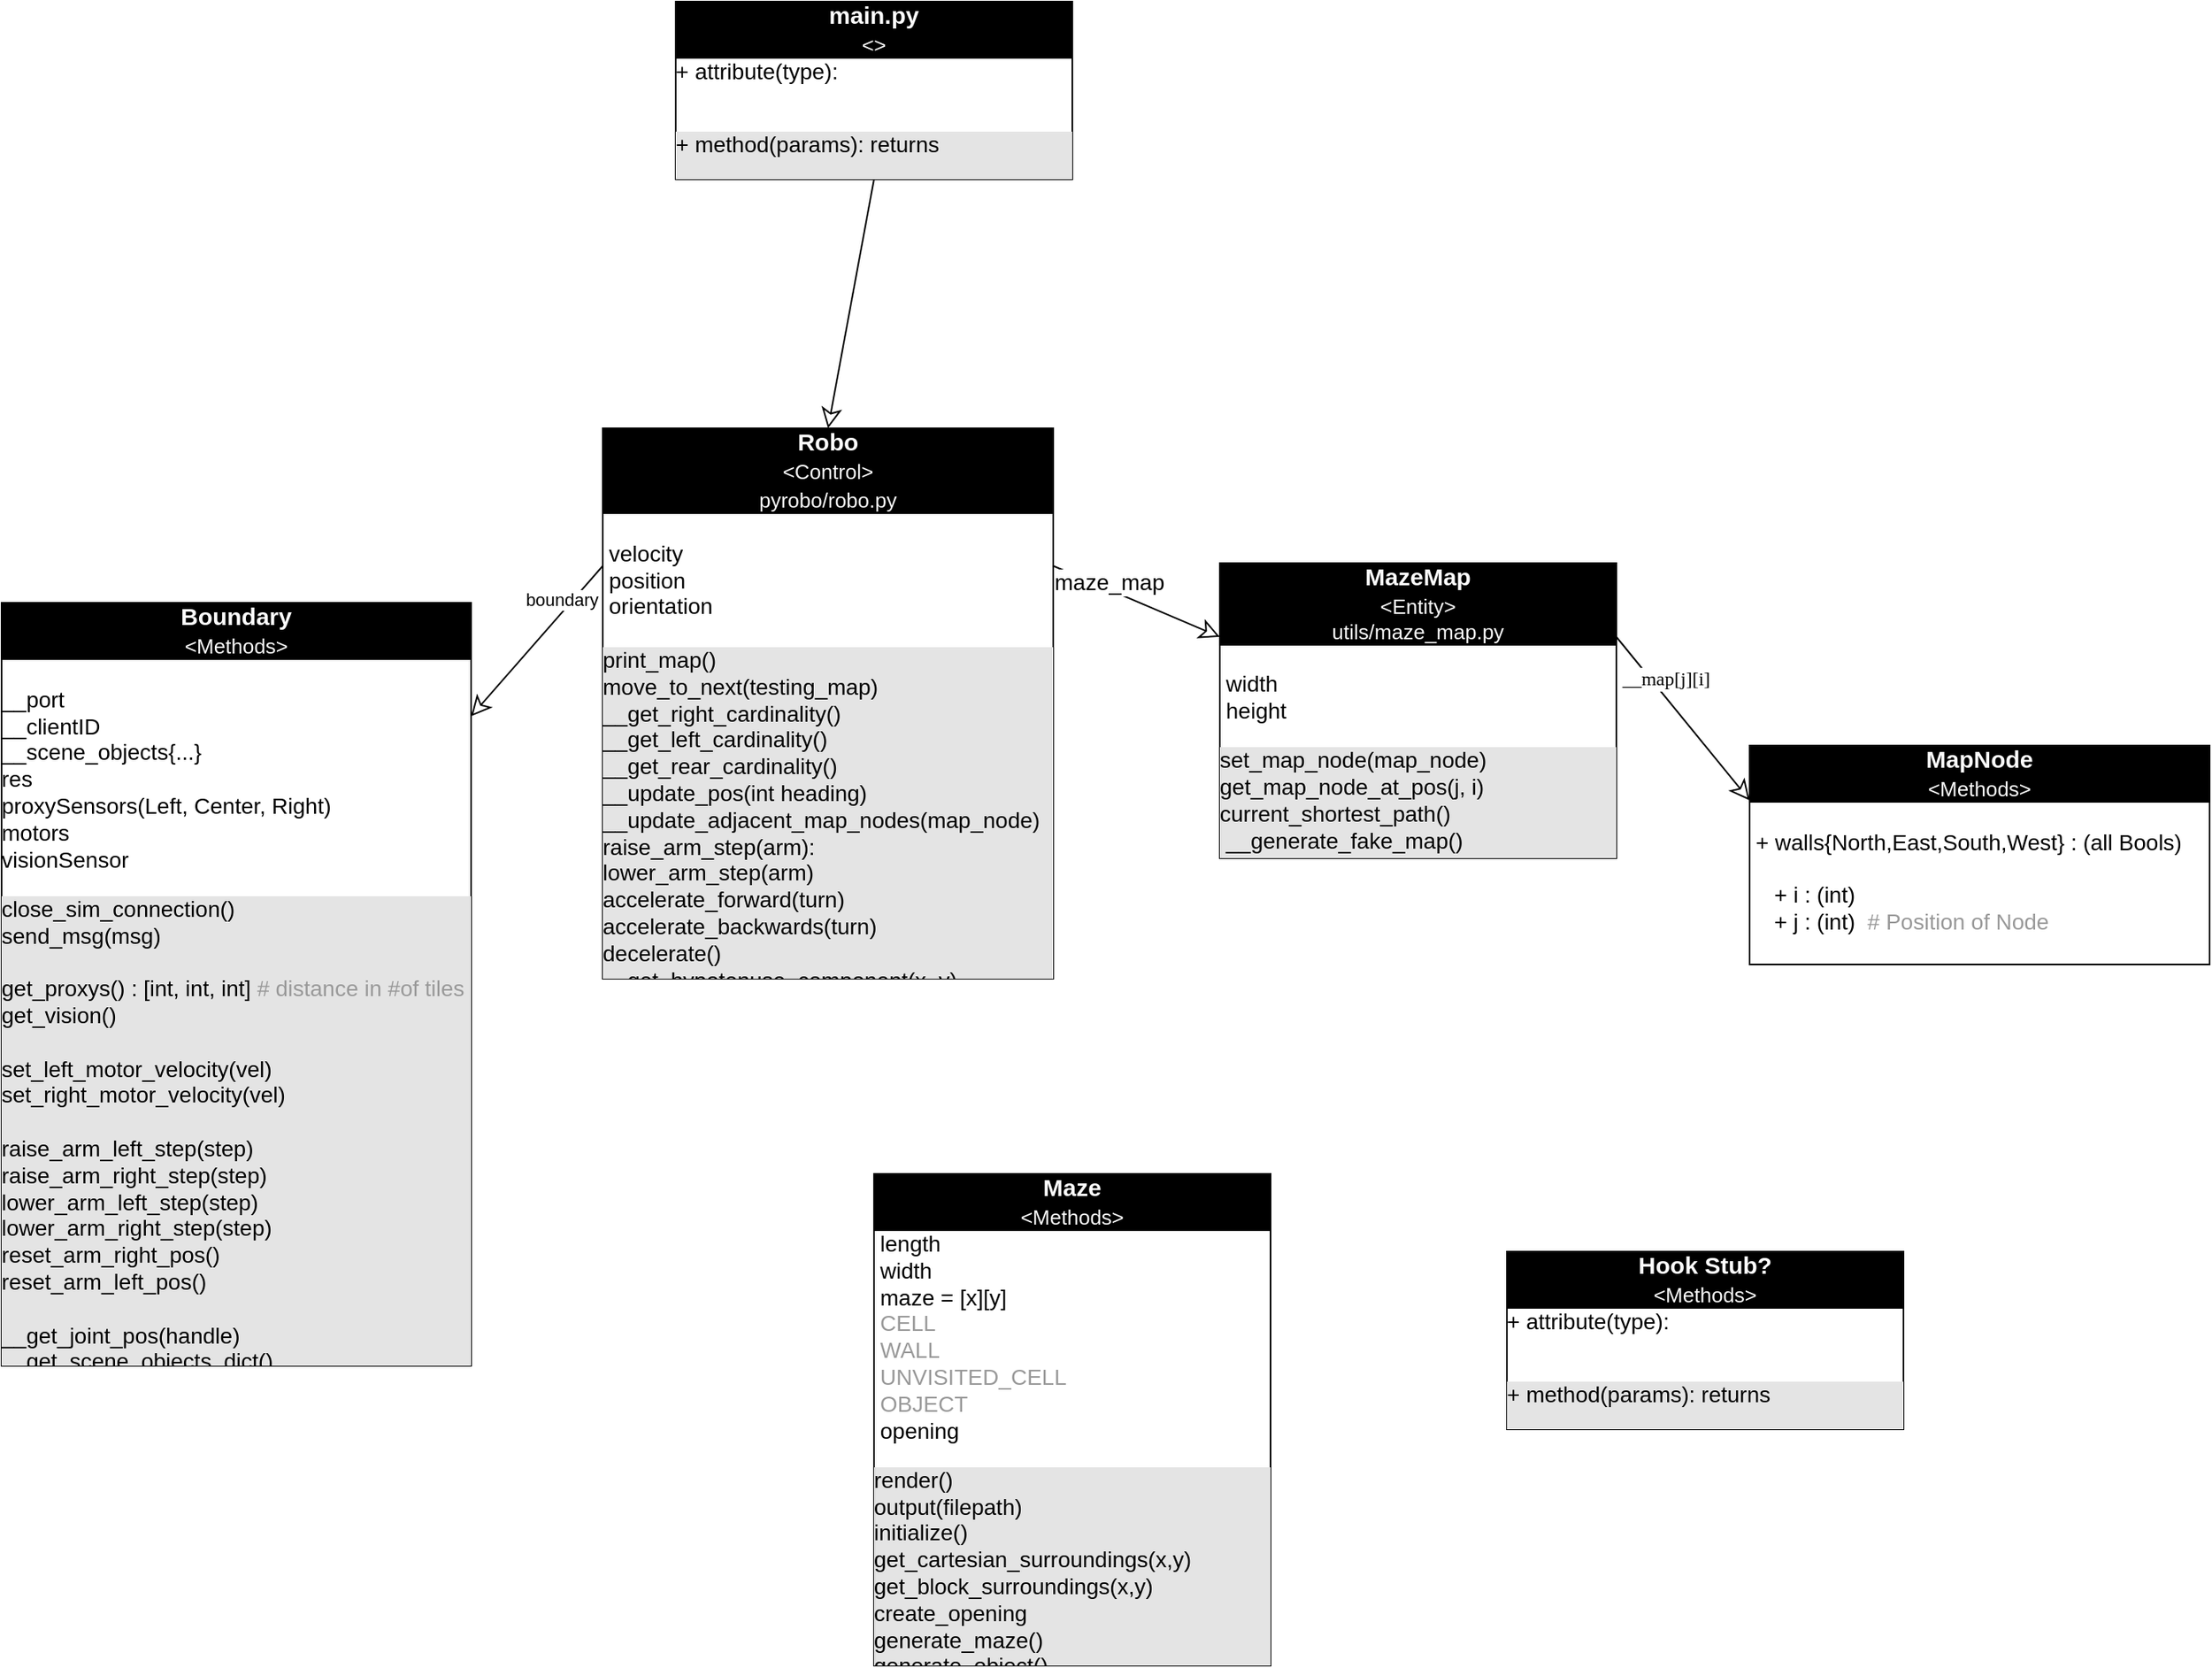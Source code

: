 <mxfile version="14.4.3" type="device" pages="3"><diagram id="C5RBs43oDa-KdzZeNtuy" name="Curr Class"><mxGraphModel dx="1902" dy="1052" grid="0" gridSize="10" guides="1" tooltips="1" connect="1" arrows="1" fold="1" page="0" pageScale="1" pageWidth="827" pageHeight="1169" math="0" shadow="0"><root><mxCell id="WIyWlLk6GJQsqaUBKTNV-0"/><mxCell id="WIyWlLk6GJQsqaUBKTNV-1" parent="WIyWlLk6GJQsqaUBKTNV-0"/><mxCell id="0Lg1AYbPyxpmkSb5rUp4-13" style="edgeStyle=none;rounded=0;orthogonalLoop=1;jettySize=auto;html=1;exitX=0.5;exitY=1;exitDx=0;exitDy=0;entryX=0.5;entryY=0;entryDx=0;entryDy=0;endArrow=classic;endFill=0;endSize=10;fontSize=12;" parent="WIyWlLk6GJQsqaUBKTNV-1" source="0Lg1AYbPyxpmkSb5rUp4-1" target="0Lg1AYbPyxpmkSb5rUp4-2" edge="1"><mxGeometry relative="1" as="geometry"/></mxCell><mxCell id="0Lg1AYbPyxpmkSb5rUp4-1" value="&lt;div style=&quot;text-align: center ; box-sizing: border-box ; width: 100% ; background: rgb(0 , 0 , 0) ; font-size: 15px&quot;&gt;&lt;font color=&quot;#fcfcfc&quot;&gt;&lt;b&gt;main.py&lt;/b&gt;&lt;/font&gt;&lt;/div&gt;&lt;div style=&quot;text-align: center ; box-sizing: border-box ; width: 100% ; background: rgb(0 , 0 , 0) ; font-size: 15px&quot;&gt;&lt;font color=&quot;#fcfcfc&quot; style=&quot;font-size: 13px&quot;&gt;&amp;lt;&amp;gt;&lt;/font&gt;&lt;/div&gt;&lt;div&gt;&lt;span style=&quot;font-size: 14px&quot;&gt;+ attribute(type):&amp;nbsp;&lt;/span&gt;&lt;/div&gt;&lt;div&gt;&lt;br&gt;&lt;/div&gt;&lt;div&gt;&lt;br&gt;&lt;/div&gt;&lt;div style=&quot;box-sizing: border-box ; width: 100% ; background: rgb(228 , 228 , 228) ; font-size: 14px&quot;&gt;+ method(params): returns&lt;/div&gt;&lt;div style=&quot;box-sizing: border-box ; width: 100% ; background: rgb(228 , 228 , 228) ; font-size: 14px&quot;&gt;&lt;br&gt;&lt;/div&gt;&lt;div&gt;&lt;/div&gt;&lt;div&gt;&lt;/div&gt;" style="verticalAlign=top;align=left;overflow=fill;html=1;fillColor=none;" parent="WIyWlLk6GJQsqaUBKTNV-1" vertex="1"><mxGeometry x="12" y="-62" width="250" height="112" as="geometry"/></mxCell><mxCell id="0Lg1AYbPyxpmkSb5rUp4-4" style="rounded=0;orthogonalLoop=1;jettySize=auto;html=1;exitX=1;exitY=0.25;exitDx=0;exitDy=0;entryX=0;entryY=0.25;entryDx=0;entryDy=0;endArrow=classic;endFill=0;endSize=10;" parent="WIyWlLk6GJQsqaUBKTNV-1" source="0Lg1AYbPyxpmkSb5rUp4-2" target="0Lg1AYbPyxpmkSb5rUp4-3" edge="1"><mxGeometry relative="1" as="geometry"/></mxCell><mxCell id="0Lg1AYbPyxpmkSb5rUp4-5" value="&lt;span style=&quot;font-size: 14px ; text-align: left&quot;&gt;maze_map&lt;/span&gt;" style="edgeLabel;html=1;align=center;verticalAlign=middle;resizable=0;points=[];" parent="0Lg1AYbPyxpmkSb5rUp4-4" vertex="1" connectable="0"><mxGeometry x="-0.819" y="4" relative="1" as="geometry"><mxPoint x="23.54" y="9.33" as="offset"/></mxGeometry></mxCell><mxCell id="0Lg1AYbPyxpmkSb5rUp4-10" style="edgeStyle=none;rounded=0;orthogonalLoop=1;jettySize=auto;html=1;exitX=0;exitY=0.25;exitDx=0;exitDy=0;endArrow=classic;endFill=0;endSize=10;" parent="WIyWlLk6GJQsqaUBKTNV-1" source="0Lg1AYbPyxpmkSb5rUp4-2" target="0Lg1AYbPyxpmkSb5rUp4-11" edge="1"><mxGeometry relative="1" as="geometry"><mxPoint x="-179" y="383" as="targetPoint"/></mxGeometry></mxCell><mxCell id="0Lg1AYbPyxpmkSb5rUp4-12" value="boundary" style="edgeLabel;html=1;align=center;verticalAlign=middle;resizable=0;points=[];" parent="0Lg1AYbPyxpmkSb5rUp4-10" vertex="1" connectable="0"><mxGeometry x="-0.477" y="-6" relative="1" as="geometry"><mxPoint as="offset"/></mxGeometry></mxCell><mxCell id="0Lg1AYbPyxpmkSb5rUp4-2" value="&lt;div style=&quot;text-align: center ; box-sizing: border-box ; width: 100% ; background: rgb(0 , 0 , 0) ; font-size: 15px&quot;&gt;&lt;font color=&quot;#fcfcfc&quot;&gt;&lt;b&gt;Robo&lt;/b&gt;&lt;/font&gt;&lt;/div&gt;&lt;div style=&quot;text-align: center ; box-sizing: border-box ; width: 100% ; background: rgb(0 , 0 , 0) ; font-size: 15px&quot;&gt;&lt;span style=&quot;font-size: 13px ; color: rgb(252 , 252 , 252)&quot;&gt;&amp;lt;Control&amp;gt;&lt;/span&gt;&lt;br&gt;&lt;/div&gt;&lt;div style=&quot;text-align: center ; box-sizing: border-box ; width: 100% ; background: rgb(0 , 0 , 0) ; font-size: 15px&quot;&gt;&lt;span style=&quot;font-size: 13px ; color: rgb(252 , 252 , 252)&quot;&gt;pyrobo/robo.py&lt;/span&gt;&lt;/div&gt;&lt;div style=&quot;font-size: 14px&quot;&gt;&lt;br&gt;&lt;/div&gt;&lt;div style=&quot;font-size: 14px&quot;&gt;&lt;font style=&quot;font-size: 14px&quot;&gt;&amp;nbsp;velocity&lt;/font&gt;&lt;/div&gt;&lt;div style=&quot;font-size: 14px&quot;&gt;&lt;font style=&quot;font-size: 14px&quot;&gt;&amp;nbsp;position&lt;/font&gt;&lt;/div&gt;&lt;div style=&quot;font-size: 14px&quot;&gt;&lt;font style=&quot;font-size: 14px&quot;&gt;&amp;nbsp;orientation&lt;/font&gt;&lt;/div&gt;&lt;div style=&quot;font-size: 14px&quot;&gt;&lt;font style=&quot;font-size: 14px&quot;&gt;&lt;br&gt;&lt;/font&gt;&lt;/div&gt;&lt;div style=&quot;box-sizing: border-box ; width: 100% ; background: rgb(228 , 228 , 228) ; font-size: 14px&quot;&gt;print_map()&lt;/div&gt;&lt;div style=&quot;box-sizing: border-box ; width: 100% ; background: rgb(228 , 228 , 228) ; font-size: 14px&quot;&gt;move_to_next(testing_map)&lt;/div&gt;&lt;div style=&quot;box-sizing: border-box ; width: 100% ; background: rgb(228 , 228 , 228) ; font-size: 14px&quot;&gt;__get_right_cardinality()&lt;/div&gt;&lt;div style=&quot;box-sizing: border-box ; width: 100% ; background: rgb(228 , 228 , 228) ; font-size: 14px&quot;&gt;__get_left_cardinality()&lt;br&gt;&lt;/div&gt;&lt;div style=&quot;box-sizing: border-box ; width: 100% ; background: rgb(228 , 228 , 228) ; font-size: 14px&quot;&gt;__get_rear_cardinality()&lt;br&gt;&lt;/div&gt;&lt;div style=&quot;box-sizing: border-box ; width: 100% ; background: rgb(228 , 228 , 228) ; font-size: 14px&quot;&gt;__update_pos(int heading)&lt;/div&gt;&lt;div style=&quot;box-sizing: border-box ; width: 100% ; background: rgb(228 , 228 , 228)&quot;&gt;&lt;span style=&quot;font-size: 14px&quot;&gt;__update_adjacent_map_nodes(map_node)&lt;/span&gt;&lt;br&gt;&lt;/div&gt;&lt;div style=&quot;box-sizing: border-box ; width: 100% ; background: rgb(228 , 228 , 228)&quot;&gt;&lt;span style=&quot;font-size: 14px&quot;&gt;raise_arm_step(arm):&lt;/span&gt;&lt;br&gt;&lt;/div&gt;&lt;div style=&quot;box-sizing: border-box ; width: 100% ; background: rgb(228 , 228 , 228)&quot;&gt;&lt;span style=&quot;font-size: 14px&quot;&gt;lower_arm_step(arm)&lt;/span&gt;&lt;br&gt;&lt;/div&gt;&lt;div style=&quot;box-sizing: border-box ; width: 100% ; background: rgb(228 , 228 , 228)&quot;&gt;&lt;span style=&quot;font-size: 14px&quot;&gt;accelerate_forward(turn)&lt;/span&gt;&lt;br&gt;&lt;/div&gt;&lt;div style=&quot;box-sizing: border-box ; width: 100% ; background: rgb(228 , 228 , 228)&quot;&gt;&lt;span style=&quot;font-size: 14px&quot;&gt;accelerate_backwards(turn)&lt;/span&gt;&lt;/div&gt;&lt;div style=&quot;box-sizing: border-box ; width: 100% ; background: rgb(228 , 228 , 228)&quot;&gt;&lt;span style=&quot;font-size: 14px&quot;&gt;decelerate()&lt;/span&gt;&lt;/div&gt;&lt;div style=&quot;box-sizing: border-box ; width: 100% ; background: rgb(228 , 228 , 228)&quot;&gt;&lt;span style=&quot;font-size: 14px&quot;&gt;__get_hypotenuse_component(x, y)&lt;/span&gt;&lt;br&gt;&lt;/div&gt;&lt;div style=&quot;box-sizing: border-box ; width: 100% ; background: rgb(228 , 228 , 228)&quot;&gt;&lt;span style=&quot;font-size: 14px&quot;&gt;&lt;br&gt;&lt;/span&gt;&lt;/div&gt;&lt;div&gt;&lt;/div&gt;&lt;div&gt;&lt;/div&gt;" style="verticalAlign=top;align=left;overflow=fill;html=1;fillColor=none;" parent="WIyWlLk6GJQsqaUBKTNV-1" vertex="1"><mxGeometry x="-34" y="207" width="284" height="347" as="geometry"/></mxCell><mxCell id="0Lg1AYbPyxpmkSb5rUp4-8" style="edgeStyle=none;rounded=0;orthogonalLoop=1;jettySize=auto;html=1;exitX=1;exitY=0.25;exitDx=0;exitDy=0;entryX=0;entryY=0.25;entryDx=0;entryDy=0;endArrow=classic;endFill=0;endSize=10;" parent="WIyWlLk6GJQsqaUBKTNV-1" source="0Lg1AYbPyxpmkSb5rUp4-3" target="0Lg1AYbPyxpmkSb5rUp4-6" edge="1"><mxGeometry relative="1" as="geometry"/></mxCell><mxCell id="0Lg1AYbPyxpmkSb5rUp4-9" value="&lt;font face=&quot;Comic Sans MS&quot;&gt;__map[j][i]&lt;/font&gt;" style="edgeLabel;html=1;align=center;verticalAlign=middle;resizable=0;points=[];fontSize=12;" parent="0Lg1AYbPyxpmkSb5rUp4-8" vertex="1" connectable="0"><mxGeometry x="-0.652" y="1" relative="1" as="geometry"><mxPoint x="15.91" y="9.34" as="offset"/></mxGeometry></mxCell><mxCell id="0Lg1AYbPyxpmkSb5rUp4-3" value="&lt;div style=&quot;text-align: center ; box-sizing: border-box ; width: 100% ; background: rgb(0 , 0 , 0) ; font-size: 15px&quot;&gt;&lt;font color=&quot;#fcfcfc&quot;&gt;&lt;b&gt;MazeMap&lt;/b&gt;&lt;/font&gt;&lt;/div&gt;&lt;div style=&quot;text-align: center ; box-sizing: border-box ; width: 100% ; background: rgb(0 , 0 , 0) ; font-size: 15px&quot;&gt;&lt;font color=&quot;#fcfcfc&quot; style=&quot;font-size: 13px&quot;&gt;&amp;lt;Entity&amp;gt;&lt;/font&gt;&lt;/div&gt;&lt;div style=&quot;text-align: center ; box-sizing: border-box ; width: 100% ; background: rgb(0 , 0 , 0)&quot;&gt;&lt;font color=&quot;#fcfcfc&quot;&gt;&lt;span style=&quot;font-size: 13px&quot;&gt;utils/maze_map.py&lt;/span&gt;&lt;/font&gt;&lt;/div&gt;&lt;div&gt;&lt;span style=&quot;font-size: 14px&quot;&gt;&lt;br&gt;&lt;/span&gt;&lt;/div&gt;&lt;div&gt;&lt;span style=&quot;font-size: 14px&quot;&gt;&amp;nbsp;width&lt;/span&gt;&lt;/div&gt;&lt;div&gt;&lt;span style=&quot;font-size: 14px&quot;&gt;&amp;nbsp;height&lt;/span&gt;&lt;/div&gt;&lt;div&gt;&lt;br&gt;&lt;/div&gt;&lt;div style=&quot;box-sizing: border-box ; width: 100% ; background: rgb(228 , 228 , 228)&quot;&gt;&lt;span style=&quot;font-size: 14px&quot;&gt;set_map_node(map_node)&lt;/span&gt;&lt;br&gt;&lt;/div&gt;&lt;div style=&quot;box-sizing: border-box ; width: 100% ; background: rgb(228 , 228 , 228)&quot;&gt;&lt;div style=&quot;box-sizing: border-box ; width: 100%&quot;&gt;&lt;span style=&quot;font-size: 14px&quot;&gt;get_map_node_at_pos(j, i)&lt;/span&gt;&lt;/div&gt;&lt;div style=&quot;box-sizing: border-box ; width: 100%&quot;&gt;&lt;span style=&quot;font-size: 14px&quot;&gt;current_shortest_path()&lt;/span&gt;&lt;br&gt;&lt;/div&gt;&lt;div style=&quot;box-sizing: border-box ; width: 100%&quot;&gt;&lt;span style=&quot;font-size: 14px&quot;&gt;&amp;nbsp;__generate_fake_map()&lt;/span&gt;&lt;br&gt;&lt;/div&gt;&lt;div style=&quot;box-sizing: border-box ; width: 100%&quot;&gt;&lt;span style=&quot;font-size: 14px&quot;&gt;&lt;br&gt;&lt;/span&gt;&lt;/div&gt;&lt;/div&gt;&lt;div&gt;&lt;/div&gt;&lt;div&gt;&lt;/div&gt;" style="verticalAlign=top;align=left;overflow=fill;html=1;fillColor=none;" parent="WIyWlLk6GJQsqaUBKTNV-1" vertex="1"><mxGeometry x="355" y="292" width="250" height="186" as="geometry"/></mxCell><mxCell id="0Lg1AYbPyxpmkSb5rUp4-6" value="&lt;div style=&quot;text-align: center ; box-sizing: border-box ; width: 100% ; background: rgb(0 , 0 , 0) ; font-size: 15px&quot;&gt;&lt;font color=&quot;#fcfcfc&quot;&gt;&lt;b&gt;MapNode&lt;/b&gt;&lt;/font&gt;&lt;/div&gt;&lt;div style=&quot;text-align: center ; box-sizing: border-box ; width: 100% ; background: rgb(0 , 0 , 0) ; font-size: 15px&quot;&gt;&lt;font color=&quot;#fcfcfc&quot; style=&quot;font-size: 13px&quot;&gt;&amp;lt;Methods&amp;gt;&lt;/font&gt;&lt;/div&gt;&lt;div style=&quot;font-size: 14px&quot;&gt;&lt;font style=&quot;font-size: 14px&quot;&gt;&lt;br&gt;&lt;/font&gt;&lt;/div&gt;&lt;div style=&quot;font-size: 14px&quot;&gt;&lt;font style=&quot;font-size: 14px&quot;&gt;&amp;nbsp;+ walls{North,East,South,West} : (all Bools)&lt;/font&gt;&lt;/div&gt;&lt;div style=&quot;font-size: 14px&quot;&gt;&lt;font style=&quot;font-size: 14px&quot;&gt;&lt;br&gt;&lt;/font&gt;&lt;/div&gt;&lt;div style=&quot;font-size: 14px&quot;&gt;&lt;font style=&quot;font-size: 14px&quot;&gt;&amp;nbsp; &amp;nbsp; + i : (int)&lt;/font&gt;&lt;/div&gt;&lt;div style=&quot;font-size: 14px&quot;&gt;&lt;font style=&quot;font-size: 14px&quot;&gt;&amp;nbsp; &amp;nbsp; + j : (int)&amp;nbsp; &lt;font color=&quot;#999999&quot; style=&quot;font-size: 14px&quot;&gt;# Position of Node&lt;/font&gt;&lt;/font&gt;&lt;/div&gt;&lt;div&gt;&lt;/div&gt;&lt;div&gt;&lt;/div&gt;" style="verticalAlign=top;align=left;overflow=fill;html=1;fillColor=none;" parent="WIyWlLk6GJQsqaUBKTNV-1" vertex="1"><mxGeometry x="689" y="407" width="290" height="138" as="geometry"/></mxCell><mxCell id="0Lg1AYbPyxpmkSb5rUp4-11" value="&lt;div style=&quot;text-align: center ; box-sizing: border-box ; width: 100% ; background: rgb(0 , 0 , 0) ; font-size: 15px&quot;&gt;&lt;font color=&quot;#fcfcfc&quot;&gt;&lt;b&gt;Boundary&lt;/b&gt;&lt;/font&gt;&lt;/div&gt;&lt;div style=&quot;text-align: center ; box-sizing: border-box ; width: 100% ; background: rgb(0 , 0 , 0) ; font-size: 15px&quot;&gt;&lt;font color=&quot;#fcfcfc&quot; style=&quot;font-size: 13px&quot;&gt;&amp;lt;Methods&amp;gt;&lt;/font&gt;&lt;/div&gt;&lt;div style=&quot;font-size: 14px&quot;&gt;&lt;font style=&quot;font-size: 14px&quot;&gt;&lt;br&gt;&lt;/font&gt;&lt;/div&gt;&lt;div style=&quot;font-size: 14px&quot;&gt;&lt;div&gt;&lt;font style=&quot;font-size: 14px&quot;&gt;__port&lt;/font&gt;&lt;/div&gt;&lt;div&gt;&lt;font style=&quot;font-size: 14px&quot;&gt;__clientID&lt;/font&gt;&lt;/div&gt;&lt;div&gt;&lt;font style=&quot;font-size: 14px&quot;&gt;__scene_objects{...}&lt;/font&gt;&lt;/div&gt;&lt;div&gt;&lt;font style=&quot;font-size: 14px&quot;&gt;res&lt;/font&gt;&lt;/div&gt;&lt;div&gt;&lt;font style=&quot;font-size: 14px&quot;&gt;proxySensors(Left, Center, Right)&lt;/font&gt;&lt;/div&gt;&lt;div&gt;&lt;font style=&quot;font-size: 14px&quot;&gt;motors&lt;/font&gt;&lt;/div&gt;&lt;div&gt;&lt;font style=&quot;font-size: 14px&quot;&gt;visionSensor&lt;/font&gt;&lt;/div&gt;&lt;/div&gt;&lt;div&gt;&lt;br&gt;&lt;/div&gt;&lt;div style=&quot;box-sizing: border-box ; width: 100% ; background: rgb(228 , 228 , 228)&quot;&gt;&lt;span style=&quot;font-size: 14px&quot;&gt;close_sim_connection()&lt;/span&gt;&lt;br&gt;&lt;/div&gt;&lt;div style=&quot;box-sizing: border-box ; width: 100% ; background: rgb(228 , 228 , 228)&quot;&gt;&lt;span style=&quot;font-size: 14px&quot;&gt;send_msg(msg)&lt;/span&gt;&lt;br&gt;&lt;/div&gt;&lt;div style=&quot;box-sizing: border-box ; width: 100% ; background: rgb(228 , 228 , 228)&quot;&gt;&lt;span style=&quot;font-size: 14px&quot;&gt;&lt;br&gt;&lt;/span&gt;&lt;/div&gt;&lt;div style=&quot;box-sizing: border-box ; width: 100% ; background: rgb(228 , 228 , 228)&quot;&gt;&lt;span style=&quot;font-size: 14px&quot;&gt;get_proxys() : [int, int, int] &lt;font color=&quot;#999999&quot;&gt;# distance in #of tiles&lt;/font&gt;&lt;/span&gt;&lt;br&gt;&lt;/div&gt;&lt;div style=&quot;box-sizing: border-box ; width: 100% ; background: rgb(228 , 228 , 228)&quot;&gt;&lt;span style=&quot;font-size: 14px&quot;&gt;get_vision()&lt;/span&gt;&lt;/div&gt;&lt;div style=&quot;box-sizing: border-box ; width: 100% ; background: rgb(228 , 228 , 228)&quot;&gt;&lt;div style=&quot;font-size: 14px ; box-sizing: border-box ; width: 100%&quot;&gt;&lt;br&gt;&lt;/div&gt;&lt;div style=&quot;font-size: 14px ; box-sizing: border-box ; width: 100%&quot;&gt;set_left_motor_velocity(vel)&lt;/div&gt;&lt;div style=&quot;font-size: 14px ; box-sizing: border-box ; width: 100%&quot;&gt;set_right_motor_velocity(vel)&lt;/div&gt;&lt;div style=&quot;font-size: 14px ; box-sizing: border-box ; width: 100%&quot;&gt;&lt;br&gt;&lt;/div&gt;&lt;div style=&quot;font-size: 14px ; box-sizing: border-box ; width: 100%&quot;&gt;raise_arm_left_step(step)&lt;/div&gt;&lt;div style=&quot;font-size: 14px ; box-sizing: border-box ; width: 100%&quot;&gt;raise_arm_right_step(step)&lt;br&gt;&lt;/div&gt;&lt;div style=&quot;font-size: 14px ; box-sizing: border-box ; width: 100%&quot;&gt;lower_arm_left_step(step)&lt;br&gt;&lt;/div&gt;&lt;div style=&quot;font-size: 14px ; box-sizing: border-box ; width: 100%&quot;&gt;lower_arm_right_step(step)&lt;br&gt;&lt;/div&gt;&lt;div style=&quot;box-sizing: border-box ; width: 100%&quot;&gt;&lt;span style=&quot;font-size: 14px&quot;&gt;reset_arm_right_pos()&lt;/span&gt;&lt;br&gt;&lt;/div&gt;&lt;div style=&quot;box-sizing: border-box ; width: 100%&quot;&gt;&lt;span style=&quot;font-size: 14px&quot;&gt;reset_arm_left_pos()&lt;/span&gt;&lt;br&gt;&lt;/div&gt;&lt;div style=&quot;box-sizing: border-box ; width: 100%&quot;&gt;&lt;span style=&quot;font-size: 14px&quot;&gt;&lt;br&gt;&lt;/span&gt;&lt;/div&gt;&lt;div style=&quot;box-sizing: border-box ; width: 100%&quot;&gt;&lt;span style=&quot;font-size: 14px&quot;&gt;__get_joint_pos(handle)&lt;/span&gt;&lt;br&gt;&lt;/div&gt;&lt;div style=&quot;box-sizing: border-box ; width: 100%&quot;&gt;&lt;span style=&quot;font-size: 14px&quot;&gt;__get_scene_objects_dict()&lt;/span&gt;&lt;br&gt;&lt;/div&gt;&lt;div style=&quot;box-sizing: border-box ; width: 100%&quot;&gt;&lt;span style=&quot;font-size: 14px&quot;&gt;&lt;br&gt;&lt;/span&gt;&lt;/div&gt;&lt;/div&gt;&lt;div&gt;&lt;/div&gt;&lt;div&gt;&lt;/div&gt;" style="verticalAlign=top;align=left;overflow=fill;html=1;fillColor=none;" parent="WIyWlLk6GJQsqaUBKTNV-1" vertex="1"><mxGeometry x="-413" y="317" width="296" height="481" as="geometry"/></mxCell><mxCell id="0Lg1AYbPyxpmkSb5rUp4-14" value="&lt;div style=&quot;text-align: center ; box-sizing: border-box ; width: 100% ; background: rgb(0 , 0 , 0) ; font-size: 15px&quot;&gt;&lt;font color=&quot;#fcfcfc&quot;&gt;&lt;b&gt;Maze&lt;/b&gt;&lt;/font&gt;&lt;/div&gt;&lt;div style=&quot;text-align: center ; box-sizing: border-box ; width: 100% ; background: rgb(0 , 0 , 0) ; font-size: 15px&quot;&gt;&lt;font color=&quot;#fcfcfc&quot; style=&quot;font-size: 13px&quot;&gt;&amp;lt;Methods&amp;gt;&lt;/font&gt;&lt;/div&gt;&lt;div&gt;&lt;div&gt;&lt;span style=&quot;font-size: 14px&quot;&gt;&amp;nbsp;length&lt;/span&gt;&lt;/div&gt;&lt;div&gt;&lt;span style=&quot;font-size: 14px&quot;&gt;&amp;nbsp;width&lt;/span&gt;&lt;/div&gt;&lt;div&gt;&lt;span style=&quot;font-size: 14px&quot;&gt;&amp;nbsp;maze = [x][y]&lt;/span&gt;&lt;/div&gt;&lt;div&gt;&lt;span style=&quot;font-size: 14px&quot;&gt;&lt;font color=&quot;#999999&quot;&gt;&amp;nbsp;CELL&lt;/font&gt;&lt;/span&gt;&lt;/div&gt;&lt;div&gt;&lt;span style=&quot;font-size: 14px&quot;&gt;&lt;font color=&quot;#999999&quot;&gt;&amp;nbsp;WALL&lt;/font&gt;&lt;/span&gt;&lt;/div&gt;&lt;div&gt;&lt;span style=&quot;font-size: 14px&quot;&gt;&lt;font color=&quot;#999999&quot;&gt;&amp;nbsp;UNVISITED_CELL&lt;/font&gt;&lt;/span&gt;&lt;/div&gt;&lt;div&gt;&lt;span style=&quot;font-size: 14px&quot;&gt;&lt;font color=&quot;#999999&quot;&gt;&amp;nbsp;OBJECT&lt;/font&gt;&lt;/span&gt;&lt;/div&gt;&lt;div&gt;&lt;span style=&quot;font-size: 14px&quot;&gt;&amp;nbsp;opening&lt;/span&gt;&lt;/div&gt;&lt;/div&gt;&lt;div&gt;&lt;br&gt;&lt;/div&gt;&lt;div style=&quot;box-sizing: border-box ; width: 100% ; background: rgb(228 , 228 , 228)&quot;&gt;&lt;span style=&quot;font-size: 14px&quot;&gt;render()&lt;/span&gt;&lt;/div&gt;&lt;div style=&quot;box-sizing: border-box ; width: 100% ; background: rgb(228 , 228 , 228)&quot;&gt;&lt;span style=&quot;font-size: 14px&quot;&gt;output(filepath)&lt;/span&gt;&lt;/div&gt;&lt;div style=&quot;box-sizing: border-box ; width: 100% ; background: rgb(228 , 228 , 228)&quot;&gt;&lt;span style=&quot;font-size: 14px&quot;&gt;initialize()&lt;/span&gt;&lt;/div&gt;&lt;div style=&quot;box-sizing: border-box ; width: 100% ; background: rgb(228 , 228 , 228)&quot;&gt;&lt;span style=&quot;font-size: 14px&quot;&gt;get_cartesian_surroundings(x,y)&lt;/span&gt;&lt;br&gt;&lt;/div&gt;&lt;div style=&quot;box-sizing: border-box ; width: 100% ; background: rgb(228 , 228 , 228) ; font-size: 14px&quot;&gt;get_block_surroundings(x,y)&lt;/div&gt;&lt;div style=&quot;box-sizing: border-box ; width: 100% ; background: rgb(228 , 228 , 228) ; font-size: 14px&quot;&gt;create_opening&lt;/div&gt;&lt;div style=&quot;box-sizing: border-box ; width: 100% ; background: rgb(228 , 228 , 228) ; font-size: 14px&quot;&gt;generate_maze()&lt;/div&gt;&lt;div style=&quot;box-sizing: border-box ; width: 100% ; background: rgb(228 , 228 , 228) ; font-size: 14px&quot;&gt;generate_object()&lt;/div&gt;&lt;div style=&quot;box-sizing: border-box ; width: 100% ; background: rgb(228 , 228 , 228) ; font-size: 14px&quot;&gt;&lt;br&gt;&lt;/div&gt;&lt;div&gt;&lt;/div&gt;&lt;div&gt;&lt;/div&gt;" style="verticalAlign=top;align=left;overflow=fill;html=1;fillColor=none;fontSize=12;" parent="WIyWlLk6GJQsqaUBKTNV-1" vertex="1"><mxGeometry x="137" y="677" width="250" height="310" as="geometry"/></mxCell><mxCell id="0Lg1AYbPyxpmkSb5rUp4-15" value="&lt;div style=&quot;text-align: center ; box-sizing: border-box ; width: 100% ; background: rgb(0 , 0 , 0) ; font-size: 15px&quot;&gt;&lt;font color=&quot;#fcfcfc&quot;&gt;&lt;b&gt;Hook Stub?&lt;/b&gt;&lt;/font&gt;&lt;/div&gt;&lt;div style=&quot;text-align: center ; box-sizing: border-box ; width: 100% ; background: rgb(0 , 0 , 0) ; font-size: 15px&quot;&gt;&lt;font color=&quot;#fcfcfc&quot; style=&quot;font-size: 13px&quot;&gt;&amp;lt;Methods&amp;gt;&lt;/font&gt;&lt;/div&gt;&lt;div&gt;&lt;span style=&quot;font-size: 14px&quot;&gt;+ attribute(type):&amp;nbsp;&lt;/span&gt;&lt;/div&gt;&lt;div&gt;&lt;br&gt;&lt;/div&gt;&lt;div&gt;&lt;br&gt;&lt;/div&gt;&lt;div style=&quot;box-sizing: border-box ; width: 100% ; background: rgb(228 , 228 , 228) ; font-size: 14px&quot;&gt;+ method(params): returns&lt;/div&gt;&lt;div style=&quot;box-sizing: border-box ; width: 100% ; background: rgb(228 , 228 , 228) ; font-size: 14px&quot;&gt;&lt;br&gt;&lt;/div&gt;&lt;div&gt;&lt;/div&gt;&lt;div&gt;&lt;/div&gt;" style="verticalAlign=top;align=left;overflow=fill;html=1;fillColor=none;fontSize=12;" parent="WIyWlLk6GJQsqaUBKTNV-1" vertex="1"><mxGeometry x="536" y="726" width="250" height="112" as="geometry"/></mxCell></root></mxGraphModel></diagram><diagram name="Potential Class" id="LfKlKCKy6Sr8-HJXY0UP"><mxGraphModel dx="2374" dy="1331" grid="0" gridSize="10" guides="1" tooltips="1" connect="1" arrows="1" fold="1" page="0" pageScale="1" pageWidth="827" pageHeight="1169" math="0" shadow="0"><root><mxCell id="SW7t7BphzkY2vQ_5gTub-0"/><mxCell id="SW7t7BphzkY2vQ_5gTub-1" parent="SW7t7BphzkY2vQ_5gTub-0"/><mxCell id="ciqW7CKMb9jdB4FosiQI-1" style="edgeStyle=none;rounded=0;orthogonalLoop=1;jettySize=auto;html=1;exitX=0;exitY=0.5;exitDx=0;exitDy=0;entryX=1;entryY=0.5;entryDx=0;entryDy=0;endArrow=classic;endFill=0;endSize=10;fontSize=12;" parent="SW7t7BphzkY2vQ_5gTub-1" source="SW7t7BphzkY2vQ_5gTub-3" target="ciqW7CKMb9jdB4FosiQI-0" edge="1"><mxGeometry relative="1" as="geometry"/></mxCell><mxCell id="MQbfLuydz0e3ZJw0Kd_f-0" style="rounded=0;orthogonalLoop=1;jettySize=auto;html=1;exitX=1;exitY=0.5;exitDx=0;exitDy=0;entryX=0;entryY=0.5;entryDx=0;entryDy=0;startArrow=classic;startFill=1;" edge="1" parent="SW7t7BphzkY2vQ_5gTub-1" source="SW7t7BphzkY2vQ_5gTub-3" target="RdE-lg3_qivtFU6aXvwI-7"><mxGeometry relative="1" as="geometry"/></mxCell><mxCell id="MQbfLuydz0e3ZJw0Kd_f-1" style="edgeStyle=none;rounded=0;orthogonalLoop=1;jettySize=auto;html=1;exitX=0.5;exitY=1;exitDx=0;exitDy=0;entryX=0.75;entryY=0;entryDx=0;entryDy=0;startArrow=classic;startFill=1;" edge="1" parent="SW7t7BphzkY2vQ_5gTub-1" source="SW7t7BphzkY2vQ_5gTub-3" target="SW7t7BphzkY2vQ_5gTub-8"><mxGeometry relative="1" as="geometry"/></mxCell><mxCell id="SW7t7BphzkY2vQ_5gTub-3" value="&lt;div style=&quot;text-align: center ; box-sizing: border-box ; width: 100% ; background: rgb(0 , 0 , 0) ; font-size: 15px&quot;&gt;&lt;font color=&quot;#fcfcfc&quot;&gt;&lt;b&gt;main.py&lt;/b&gt;&lt;/font&gt;&lt;/div&gt;&lt;div style=&quot;text-align: center ; box-sizing: border-box ; width: 100% ; background: rgb(0 , 0 , 0) ; font-size: 15px&quot;&gt;&lt;font color=&quot;#fcfcfc&quot; style=&quot;font-size: 13px&quot;&gt;&amp;lt;&amp;gt;&lt;/font&gt;&lt;/div&gt;&lt;div&gt;&lt;span style=&quot;font-size: 14px&quot;&gt;+ attribute(type):&amp;nbsp;&lt;/span&gt;&lt;/div&gt;&lt;div&gt;&lt;br&gt;&lt;/div&gt;&lt;div&gt;&lt;br&gt;&lt;/div&gt;&lt;div style=&quot;box-sizing: border-box ; width: 100% ; background: rgb(228 , 228 , 228) ; font-size: 14px&quot;&gt;&lt;br&gt;&lt;/div&gt;&lt;div style=&quot;box-sizing: border-box ; width: 100% ; background: rgb(228 , 228 , 228) ; font-size: 14px&quot;&gt;&lt;br&gt;&lt;/div&gt;&lt;div&gt;&lt;/div&gt;&lt;div&gt;&lt;/div&gt;" style="verticalAlign=top;align=left;overflow=fill;html=1;fillColor=none;" parent="SW7t7BphzkY2vQ_5gTub-1" vertex="1"><mxGeometry x="-6" y="-64" width="250" height="112" as="geometry"/></mxCell><mxCell id="SW7t7BphzkY2vQ_5gTub-6" style="edgeStyle=none;rounded=0;orthogonalLoop=1;jettySize=auto;html=1;exitX=0;exitY=0.25;exitDx=0;exitDy=0;endArrow=classic;endFill=0;endSize=10;" parent="SW7t7BphzkY2vQ_5gTub-1" source="SW7t7BphzkY2vQ_5gTub-8" target="SW7t7BphzkY2vQ_5gTub-13" edge="1"><mxGeometry relative="1" as="geometry"><mxPoint x="-179" y="383" as="targetPoint"/></mxGeometry></mxCell><mxCell id="SW7t7BphzkY2vQ_5gTub-7" value="boundary" style="edgeLabel;html=1;align=center;verticalAlign=middle;resizable=0;points=[];" parent="SW7t7BphzkY2vQ_5gTub-6" vertex="1" connectable="0"><mxGeometry x="-0.477" y="-6" relative="1" as="geometry"><mxPoint as="offset"/></mxGeometry></mxCell><mxCell id="SW7t7BphzkY2vQ_5gTub-8" value="&lt;div style=&quot;text-align: center ; box-sizing: border-box ; width: 100% ; background: rgb(0 , 0 , 0) ; font-size: 15px&quot;&gt;&lt;font color=&quot;#fcfcfc&quot;&gt;&lt;b&gt;Robo&lt;/b&gt;&lt;/font&gt;&lt;/div&gt;&lt;div style=&quot;text-align: center ; box-sizing: border-box ; width: 100% ; background: rgb(0 , 0 , 0) ; font-size: 15px&quot;&gt;&lt;span style=&quot;font-size: 13px ; color: rgb(252 , 252 , 252)&quot;&gt;&amp;lt;Control&amp;gt;&lt;/span&gt;&lt;br&gt;&lt;/div&gt;&lt;div style=&quot;text-align: center ; box-sizing: border-box ; width: 100% ; background: rgb(0 , 0 , 0) ; font-size: 15px&quot;&gt;&lt;span style=&quot;font-size: 13px ; color: rgb(252 , 252 , 252)&quot;&gt;pyrobo/robo.py&lt;/span&gt;&lt;/div&gt;&lt;div style=&quot;font-size: 14px&quot;&gt;&lt;br&gt;&lt;/div&gt;&lt;div style=&quot;font-size: 14px&quot;&gt;&lt;font style=&quot;font-size: 14px&quot;&gt;&amp;nbsp;velocity&lt;/font&gt;&lt;/div&gt;&lt;div style=&quot;font-size: 14px&quot;&gt;&lt;font style=&quot;font-size: 14px&quot;&gt;&amp;nbsp;position&lt;/font&gt;&lt;/div&gt;&lt;div style=&quot;font-size: 14px&quot;&gt;&lt;font style=&quot;font-size: 14px&quot;&gt;&amp;nbsp;orientation&lt;/font&gt;&lt;/div&gt;&lt;div style=&quot;font-size: 14px&quot;&gt;&lt;font style=&quot;font-size: 14px&quot;&gt;&lt;br&gt;&lt;/font&gt;&lt;/div&gt;&lt;div style=&quot;box-sizing: border-box ; width: 100% ; background: rgb(228 , 228 , 228) ; font-size: 14px&quot;&gt;&lt;b&gt;run()&lt;/b&gt;&lt;/div&gt;&lt;div style=&quot;box-sizing: border-box ; width: 100% ; background: rgb(228 , 228 , 228) ; font-size: 14px&quot;&gt;print_map()&lt;/div&gt;&lt;div style=&quot;box-sizing: border-box ; width: 100% ; background: rgb(228 , 228 , 228) ; font-size: 14px&quot;&gt;&lt;b&gt;move_to_next(testing_map)&lt;/b&gt;&lt;/div&gt;&lt;div style=&quot;box-sizing: border-box ; width: 100% ; background: rgb(228 , 228 , 228) ; font-size: 14px&quot;&gt;__get_right_cardinality()&lt;/div&gt;&lt;div style=&quot;box-sizing: border-box ; width: 100% ; background: rgb(228 , 228 , 228) ; font-size: 14px&quot;&gt;__get_left_cardinality()&lt;br&gt;&lt;/div&gt;&lt;div style=&quot;box-sizing: border-box ; width: 100% ; background: rgb(228 , 228 , 228) ; font-size: 14px&quot;&gt;__get_rear_cardinality()&lt;br&gt;&lt;/div&gt;&lt;div style=&quot;box-sizing: border-box ; width: 100% ; background: rgb(228 , 228 , 228) ; font-size: 14px&quot;&gt;__update_pos(int heading)&lt;/div&gt;&lt;div style=&quot;box-sizing: border-box ; width: 100% ; background: rgb(228 , 228 , 228)&quot;&gt;&lt;span style=&quot;font-size: 14px&quot;&gt;__update_adjacent_map_nodes(map_node)&lt;/span&gt;&lt;br&gt;&lt;/div&gt;&lt;div style=&quot;box-sizing: border-box ; width: 100% ; background: rgb(228 , 228 , 228)&quot;&gt;&lt;span style=&quot;font-size: 14px&quot;&gt;raise_arm_step(arm):&lt;/span&gt;&lt;br&gt;&lt;/div&gt;&lt;div style=&quot;box-sizing: border-box ; width: 100% ; background: rgb(228 , 228 , 228)&quot;&gt;&lt;span style=&quot;font-size: 14px&quot;&gt;lower_arm_step(arm)&lt;/span&gt;&lt;br&gt;&lt;/div&gt;&lt;div style=&quot;box-sizing: border-box ; width: 100% ; background: rgb(228 , 228 , 228)&quot;&gt;&lt;span style=&quot;font-size: 14px&quot;&gt;accelerate_forward(turn)&lt;/span&gt;&lt;br&gt;&lt;/div&gt;&lt;div style=&quot;box-sizing: border-box ; width: 100% ; background: rgb(228 , 228 , 228)&quot;&gt;&lt;span style=&quot;font-size: 14px&quot;&gt;accelerate_backwards(turn)&lt;/span&gt;&lt;/div&gt;&lt;div style=&quot;box-sizing: border-box ; width: 100% ; background: rgb(228 , 228 , 228)&quot;&gt;&lt;span style=&quot;font-size: 14px&quot;&gt;decelerate()&lt;/span&gt;&lt;/div&gt;&lt;div style=&quot;box-sizing: border-box ; width: 100% ; background: rgb(228 , 228 , 228)&quot;&gt;&lt;span style=&quot;font-size: 14px&quot;&gt;__get_hypotenuse_component(x, y)&lt;/span&gt;&lt;br&gt;&lt;/div&gt;&lt;div style=&quot;box-sizing: border-box ; width: 100% ; background: rgb(228 , 228 , 228)&quot;&gt;&lt;span style=&quot;font-size: 14px&quot;&gt;&lt;br&gt;&lt;/span&gt;&lt;/div&gt;&lt;div&gt;&lt;/div&gt;&lt;div&gt;&lt;/div&gt;" style="verticalAlign=top;align=left;overflow=fill;html=1;fillColor=none;" parent="SW7t7BphzkY2vQ_5gTub-1" vertex="1"><mxGeometry x="-34" y="207" width="284" height="400" as="geometry"/></mxCell><mxCell id="SW7t7BphzkY2vQ_5gTub-13" value="&lt;div style=&quot;text-align: center ; box-sizing: border-box ; width: 100% ; background: rgb(0 , 0 , 0) ; font-size: 15px&quot;&gt;&lt;font color=&quot;#fcfcfc&quot;&gt;&lt;b&gt;Boundary&lt;/b&gt;&lt;/font&gt;&lt;/div&gt;&lt;div style=&quot;text-align: center ; box-sizing: border-box ; width: 100% ; background: rgb(0 , 0 , 0) ; font-size: 15px&quot;&gt;&lt;font color=&quot;#fcfcfc&quot; style=&quot;font-size: 13px&quot;&gt;&amp;lt;Boundary&amp;gt;&lt;/font&gt;&lt;/div&gt;&lt;div style=&quot;font-size: 14px&quot;&gt;&lt;font style=&quot;font-size: 14px&quot;&gt;&lt;br&gt;&lt;/font&gt;&lt;/div&gt;&lt;div style=&quot;font-size: 14px&quot;&gt;&lt;div&gt;&lt;font style=&quot;font-size: 14px&quot;&gt;__port&lt;/font&gt;&lt;/div&gt;&lt;div&gt;&lt;font style=&quot;font-size: 14px&quot;&gt;__clientID&lt;/font&gt;&lt;/div&gt;&lt;div&gt;&lt;font style=&quot;font-size: 14px&quot;&gt;__scene_objects{...}&lt;/font&gt;&lt;/div&gt;&lt;div&gt;&lt;font style=&quot;font-size: 14px&quot;&gt;res&lt;/font&gt;&lt;/div&gt;&lt;div&gt;&lt;font style=&quot;font-size: 14px&quot;&gt;proxySensors(Left, Center, Right)&lt;/font&gt;&lt;/div&gt;&lt;div&gt;&lt;font style=&quot;font-size: 14px&quot;&gt;motors&lt;/font&gt;&lt;/div&gt;&lt;div&gt;&lt;font style=&quot;font-size: 14px&quot;&gt;visionSensor&lt;/font&gt;&lt;/div&gt;&lt;/div&gt;&lt;div&gt;&lt;br&gt;&lt;/div&gt;&lt;div style=&quot;box-sizing: border-box ; width: 100% ; background: rgb(228 , 228 , 228)&quot;&gt;&lt;span style=&quot;font-size: 14px&quot;&gt;close_sim_connection()&lt;/span&gt;&lt;br&gt;&lt;/div&gt;&lt;div style=&quot;box-sizing: border-box ; width: 100% ; background: rgb(228 , 228 , 228)&quot;&gt;&lt;span style=&quot;font-size: 14px&quot;&gt;send_msg(msg)&lt;/span&gt;&lt;br&gt;&lt;/div&gt;&lt;div style=&quot;box-sizing: border-box ; width: 100% ; background: rgb(228 , 228 , 228)&quot;&gt;&lt;span style=&quot;font-size: 14px&quot;&gt;&lt;br&gt;&lt;/span&gt;&lt;/div&gt;&lt;div style=&quot;box-sizing: border-box ; width: 100% ; background: rgb(228 , 228 , 228)&quot;&gt;&lt;span style=&quot;font-size: 14px&quot;&gt;get_proxys() : [int, int, int] &lt;font color=&quot;#999999&quot;&gt;# distance in #of tiles&lt;/font&gt;&lt;/span&gt;&lt;br&gt;&lt;/div&gt;&lt;div style=&quot;box-sizing: border-box ; width: 100% ; background: rgb(228 , 228 , 228)&quot;&gt;&lt;span style=&quot;font-size: 14px&quot;&gt;get_vision()&lt;/span&gt;&lt;/div&gt;&lt;div style=&quot;box-sizing: border-box ; width: 100% ; background: rgb(228 , 228 , 228)&quot;&gt;&lt;div style=&quot;font-size: 14px ; box-sizing: border-box ; width: 100%&quot;&gt;&lt;br&gt;&lt;/div&gt;&lt;div style=&quot;font-size: 14px ; box-sizing: border-box ; width: 100%&quot;&gt;set_left_motor_velocity(vel)&lt;/div&gt;&lt;div style=&quot;font-size: 14px ; box-sizing: border-box ; width: 100%&quot;&gt;set_right_motor_velocity(vel)&lt;/div&gt;&lt;div style=&quot;font-size: 14px ; box-sizing: border-box ; width: 100%&quot;&gt;&lt;br&gt;&lt;/div&gt;&lt;div style=&quot;font-size: 14px ; box-sizing: border-box ; width: 100%&quot;&gt;raise_arm_left_step(step)&lt;/div&gt;&lt;div style=&quot;font-size: 14px ; box-sizing: border-box ; width: 100%&quot;&gt;raise_arm_right_step(step)&lt;br&gt;&lt;/div&gt;&lt;div style=&quot;font-size: 14px ; box-sizing: border-box ; width: 100%&quot;&gt;lower_arm_left_step(step)&lt;br&gt;&lt;/div&gt;&lt;div style=&quot;font-size: 14px ; box-sizing: border-box ; width: 100%&quot;&gt;lower_arm_right_step(step)&lt;br&gt;&lt;/div&gt;&lt;div style=&quot;box-sizing: border-box ; width: 100%&quot;&gt;&lt;span style=&quot;font-size: 14px&quot;&gt;reset_arm_right_pos()&lt;/span&gt;&lt;br&gt;&lt;/div&gt;&lt;div style=&quot;box-sizing: border-box ; width: 100%&quot;&gt;&lt;span style=&quot;font-size: 14px&quot;&gt;reset_arm_left_pos()&lt;/span&gt;&lt;br&gt;&lt;/div&gt;&lt;div style=&quot;box-sizing: border-box ; width: 100%&quot;&gt;&lt;span style=&quot;font-size: 14px&quot;&gt;&lt;br&gt;&lt;/span&gt;&lt;/div&gt;&lt;div style=&quot;box-sizing: border-box ; width: 100%&quot;&gt;&lt;span style=&quot;font-size: 14px&quot;&gt;__get_joint_pos(handle)&lt;/span&gt;&lt;br&gt;&lt;/div&gt;&lt;div style=&quot;box-sizing: border-box ; width: 100%&quot;&gt;&lt;span style=&quot;font-size: 14px&quot;&gt;__get_scene_objects_dict()&lt;/span&gt;&lt;br&gt;&lt;/div&gt;&lt;div style=&quot;box-sizing: border-box ; width: 100%&quot;&gt;&lt;span style=&quot;font-size: 14px&quot;&gt;&lt;br&gt;&lt;/span&gt;&lt;/div&gt;&lt;/div&gt;&lt;div&gt;&lt;/div&gt;&lt;div&gt;&lt;/div&gt;" style="verticalAlign=top;align=left;overflow=fill;html=1;fillColor=none;" parent="SW7t7BphzkY2vQ_5gTub-1" vertex="1"><mxGeometry x="-553" y="291" width="296" height="481" as="geometry"/></mxCell><mxCell id="RdE-lg3_qivtFU6aXvwI-7" value="&lt;div style=&quot;text-align: center ; box-sizing: border-box ; width: 100% ; background: rgb(0 , 0 , 0) ; font-size: 15px&quot;&gt;&lt;font color=&quot;#ffffff&quot;&gt;Pathfinding&lt;/font&gt;&lt;/div&gt;&lt;div style=&quot;text-align: center ; box-sizing: border-box ; width: 100% ; background: rgb(0 , 0 , 0) ; font-size: 15px&quot;&gt;&lt;font color=&quot;#fcfcfc&quot; style=&quot;font-size: 13px&quot;&gt;&amp;lt;Methods&amp;gt;&lt;/font&gt;&lt;/div&gt;&lt;div&gt;&lt;span style=&quot;font-size: 14px&quot;&gt;&lt;br&gt;&lt;/span&gt;&lt;/div&gt;&lt;div&gt;&lt;span style=&quot;font-size: 14px&quot;&gt;&amp;nbsp;map&lt;/span&gt;&lt;/div&gt;&lt;div&gt;&lt;span style=&quot;font-size: 14px&quot;&gt;&amp;nbsp;curr_pos&amp;nbsp;&lt;/span&gt;&lt;/div&gt;&lt;div&gt;&lt;span style=&quot;font-size: 14px&quot;&gt;&amp;nbsp;exit_node_pos&lt;/span&gt;&lt;/div&gt;&lt;div&gt;&lt;br&gt;&lt;/div&gt;&lt;div&gt;&lt;br&gt;&lt;/div&gt;&lt;div style=&quot;box-sizing: border-box ; width: 100% ; background: rgb(228 , 228 , 228) ; font-size: 14px&quot;&gt;getNextPos() : [list of NESW moves to make]&lt;/div&gt;&lt;div style=&quot;box-sizing: border-box ; width: 100% ; background: rgb(228 , 228 , 228) ; font-size: 14px&quot;&gt;goToExit():&amp;nbsp;&lt;/div&gt;&lt;br&gt;&lt;div&gt;&lt;/div&gt;&lt;div&gt;&lt;/div&gt;" style="verticalAlign=top;align=left;overflow=fill;html=1;fillColor=none;fontSize=12;" parent="SW7t7BphzkY2vQ_5gTub-1" vertex="1"><mxGeometry x="469" y="-139" width="282" height="215" as="geometry"/></mxCell><mxCell id="K1DDfzxXoP2i5E5H9nXr-0" value="&lt;div style=&quot;text-align: center ; box-sizing: border-box ; width: 100% ; background: rgb(0 , 0 , 0) ; font-size: 15px&quot;&gt;&lt;font color=&quot;#fcfcfc&quot;&gt;&lt;b&gt;Maze&lt;/b&gt;&lt;/font&gt;&lt;/div&gt;&lt;div style=&quot;text-align: center ; box-sizing: border-box ; width: 100% ; background: rgb(0 , 0 , 0) ; font-size: 15px&quot;&gt;&lt;font color=&quot;#fcfcfc&quot; style=&quot;font-size: 13px&quot;&gt;&amp;lt;Interfaced&amp;gt;&lt;/font&gt;&lt;/div&gt;&lt;div&gt;&lt;div&gt;&lt;span style=&quot;font-size: 14px&quot;&gt;&amp;nbsp;length&lt;/span&gt;&lt;/div&gt;&lt;div&gt;&lt;span style=&quot;font-size: 14px&quot;&gt;&amp;nbsp;width&lt;/span&gt;&lt;/div&gt;&lt;div&gt;&lt;span style=&quot;font-size: 14px&quot;&gt;&amp;nbsp;maze = [x][y]&lt;/span&gt;&lt;/div&gt;&lt;div&gt;&lt;span style=&quot;font-size: 14px&quot;&gt;&lt;font color=&quot;#999999&quot;&gt;&amp;nbsp;CELL&lt;/font&gt;&lt;/span&gt;&lt;/div&gt;&lt;div&gt;&lt;span style=&quot;font-size: 14px&quot;&gt;&lt;font color=&quot;#999999&quot;&gt;&amp;nbsp;WALL&lt;/font&gt;&lt;/span&gt;&lt;/div&gt;&lt;div&gt;&lt;span style=&quot;font-size: 14px&quot;&gt;&lt;font color=&quot;#999999&quot;&gt;&amp;nbsp;UNVISITED_CELL&lt;/font&gt;&lt;/span&gt;&lt;/div&gt;&lt;div&gt;&lt;span style=&quot;font-size: 14px&quot;&gt;&lt;font color=&quot;#999999&quot;&gt;&amp;nbsp;OBJECT&lt;/font&gt;&lt;/span&gt;&lt;/div&gt;&lt;div&gt;&lt;span style=&quot;font-size: 14px&quot;&gt;&amp;nbsp;opening&lt;/span&gt;&lt;/div&gt;&lt;/div&gt;&lt;div&gt;&lt;br&gt;&lt;/div&gt;&lt;div style=&quot;box-sizing: border-box ; width: 100% ; background: rgb(228 , 228 , 228)&quot;&gt;&lt;span style=&quot;font-size: 14px&quot;&gt;render()&lt;/span&gt;&lt;/div&gt;&lt;div style=&quot;box-sizing: border-box ; width: 100% ; background: rgb(228 , 228 , 228)&quot;&gt;&lt;span style=&quot;font-size: 14px&quot;&gt;output(filepath)&lt;/span&gt;&lt;/div&gt;&lt;div style=&quot;box-sizing: border-box ; width: 100% ; background: rgb(228 , 228 , 228)&quot;&gt;&lt;span style=&quot;font-size: 14px&quot;&gt;initialize()&lt;/span&gt;&lt;/div&gt;&lt;div style=&quot;box-sizing: border-box ; width: 100% ; background: rgb(228 , 228 , 228)&quot;&gt;&lt;span style=&quot;font-size: 14px&quot;&gt;get_cartesian_surroundings(x,y)&lt;/span&gt;&lt;br&gt;&lt;/div&gt;&lt;div style=&quot;box-sizing: border-box ; width: 100% ; background: rgb(228 , 228 , 228) ; font-size: 14px&quot;&gt;get_block_surroundings(x,y)&lt;/div&gt;&lt;div style=&quot;box-sizing: border-box ; width: 100% ; background: rgb(228 , 228 , 228) ; font-size: 14px&quot;&gt;create_opening&lt;/div&gt;&lt;div style=&quot;box-sizing: border-box ; width: 100% ; background: rgb(228 , 228 , 228) ; font-size: 14px&quot;&gt;generate_maze()&lt;/div&gt;&lt;div style=&quot;box-sizing: border-box ; width: 100% ; background: rgb(228 , 228 , 228) ; font-size: 14px&quot;&gt;generate_object()&lt;/div&gt;&lt;div style=&quot;box-sizing: border-box ; width: 100% ; background: rgb(228 , 228 , 228) ; font-size: 14px&quot;&gt;&lt;br&gt;&lt;/div&gt;&lt;div&gt;&lt;/div&gt;&lt;div&gt;&lt;/div&gt;" style="verticalAlign=top;align=left;overflow=fill;html=1;fillColor=none;fontSize=12;" parent="SW7t7BphzkY2vQ_5gTub-1" vertex="1"><mxGeometry x="-750" y="-382" width="250" height="315" as="geometry"/></mxCell><mxCell id="ciqW7CKMb9jdB4FosiQI-2" style="edgeStyle=none;rounded=0;orthogonalLoop=1;jettySize=auto;html=1;exitX=0;exitY=0.25;exitDx=0;exitDy=0;entryX=1;entryY=0.75;entryDx=0;entryDy=0;endArrow=classic;endFill=0;endSize=10;fontSize=12;" parent="SW7t7BphzkY2vQ_5gTub-1" source="ciqW7CKMb9jdB4FosiQI-0" target="K1DDfzxXoP2i5E5H9nXr-0" edge="1"><mxGeometry relative="1" as="geometry"/></mxCell><mxCell id="ciqW7CKMb9jdB4FosiQI-0" value="&lt;div style=&quot;text-align: center ; box-sizing: border-box ; width: 100% ; background: rgb(0 , 0 , 0) ; font-size: 15px&quot;&gt;&lt;font color=&quot;#fcfcfc&quot;&gt;&lt;b&gt;MazeGen&lt;/b&gt;&lt;/font&gt;&lt;/div&gt;&lt;div style=&quot;text-align: center ; box-sizing: border-box ; width: 100% ; background: rgb(0 , 0 , 0) ; font-size: 15px&quot;&gt;&lt;font color=&quot;#fcfcfc&quot; style=&quot;font-size: 13px&quot;&gt;&amp;lt;&amp;gt;&lt;/font&gt;&lt;/div&gt;&lt;div&gt;&lt;span style=&quot;font-size: 14px&quot;&gt;+ attribute(type):&amp;nbsp;&lt;/span&gt;&lt;/div&gt;&lt;div&gt;&lt;br&gt;&lt;/div&gt;&lt;div&gt;&lt;br&gt;&lt;/div&gt;&lt;div style=&quot;box-sizing: border-box ; width: 100% ; background: rgb(228 , 228 , 228) ; font-size: 14px&quot;&gt;CoppeliaSim&lt;/div&gt;&lt;div style=&quot;box-sizing: border-box ; width: 100% ; background: rgb(228 , 228 , 228) ; font-size: 14px&quot;&gt;&lt;br&gt;&lt;/div&gt;&lt;div&gt;&lt;/div&gt;&lt;div&gt;&lt;/div&gt;" style="verticalAlign=top;align=left;overflow=fill;html=1;fillColor=none;fontSize=12;" parent="SW7t7BphzkY2vQ_5gTub-1" vertex="1"><mxGeometry x="-424" y="-176" width="250" height="112" as="geometry"/></mxCell></root></mxGraphModel></diagram><diagram name="perfect" id="36Au-NwWJOaqe-VdfUrl"><mxGraphModel dx="3004" dy="1704" grid="0" gridSize="10" guides="1" tooltips="1" connect="1" arrows="1" fold="1" page="0" pageScale="1" pageWidth="827" pageHeight="1169" math="0" shadow="0"><root><mxCell id="e6RuEIEyPBFgofVMdBnG-0"/><mxCell id="e6RuEIEyPBFgofVMdBnG-1" parent="e6RuEIEyPBFgofVMdBnG-0"/><mxCell id="e6RuEIEyPBFgofVMdBnG-5" value="&lt;div style=&quot;text-align: center ; box-sizing: border-box ; width: 100% ; background: rgb(0 , 0 , 0) ; font-size: 15px&quot;&gt;&lt;font color=&quot;#fcfcfc&quot;&gt;&lt;b&gt;main.py&lt;/b&gt;&lt;/font&gt;&lt;/div&gt;&lt;div style=&quot;text-align: center ; box-sizing: border-box ; width: 100% ; background: rgb(0 , 0 , 0) ; font-size: 15px&quot;&gt;&lt;font color=&quot;#fcfcfc&quot; style=&quot;font-size: 13px&quot;&gt;&amp;lt;Control&amp;gt;&lt;/font&gt;&lt;/div&gt;&lt;div&gt;&lt;br&gt;&lt;/div&gt;&lt;div&gt;&lt;br&gt;&lt;/div&gt;&lt;div style=&quot;box-sizing: border-box ; width: 100% ; background: rgb(228 , 228 , 228) ; font-size: 14px&quot;&gt;&lt;br&gt;&lt;/div&gt;&lt;div style=&quot;box-sizing: border-box ; width: 100% ; background: rgb(228 , 228 , 228) ; font-size: 14px&quot;&gt;&lt;br&gt;&lt;/div&gt;&lt;div style=&quot;box-sizing: border-box ; width: 100% ; background: rgb(228 , 228 , 228) ; font-size: 14px&quot;&gt;&lt;br&gt;&lt;/div&gt;&lt;div&gt;&lt;/div&gt;&lt;div&gt;&lt;/div&gt;" style="verticalAlign=top;align=left;overflow=fill;html=1;fillColor=none;" vertex="1" parent="e6RuEIEyPBFgofVMdBnG-1"><mxGeometry x="-60" y="85" width="250" height="162" as="geometry"/></mxCell><mxCell id="e6RuEIEyPBFgofVMdBnG-8" value="&lt;div style=&quot;text-align: center ; box-sizing: border-box ; width: 100% ; background: rgb(0 , 0 , 0) ; font-size: 15px&quot;&gt;&lt;font color=&quot;#fcfcfc&quot;&gt;&lt;b&gt;Robo&lt;/b&gt;&lt;/font&gt;&lt;/div&gt;&lt;div style=&quot;text-align: center ; box-sizing: border-box ; width: 100% ; background: rgb(0 , 0 , 0) ; font-size: 15px&quot;&gt;&lt;span style=&quot;font-size: 13px ; color: rgb(252 , 252 , 252)&quot;&gt;&amp;lt;Boundary&amp;gt;&lt;/span&gt;&lt;br&gt;&lt;/div&gt;&lt;div style=&quot;text-align: center ; box-sizing: border-box ; width: 100% ; background: rgb(0 , 0 , 0) ; font-size: 15px&quot;&gt;&lt;span style=&quot;font-size: 13px ; color: rgb(252 , 252 , 252)&quot;&gt;pyrobo/robo.py&lt;/span&gt;&lt;/div&gt;&lt;div style=&quot;font-size: 14px&quot;&gt;&lt;br&gt;&lt;/div&gt;&lt;div style=&quot;font-size: 14px&quot;&gt;&lt;font style=&quot;font-size: 14px&quot;&gt;&lt;br&gt;&lt;/font&gt;&lt;/div&gt;&lt;div style=&quot;box-sizing: border-box ; width: 100% ; background: rgb(228 , 228 , 228) ; font-size: 14px&quot;&gt;&lt;br&gt;&lt;/div&gt;&lt;div style=&quot;box-sizing: border-box ; width: 100% ; background: rgb(228 , 228 , 228)&quot;&gt;&lt;span style=&quot;font-size: 14px&quot;&gt;&lt;b&gt;pullSensors() : data[]&lt;/b&gt;&lt;/span&gt;&lt;br&gt;&lt;/div&gt;&lt;div style=&quot;box-sizing: border-box ; width: 100% ; background: rgb(228 , 228 , 228)&quot;&gt;&lt;span style=&quot;font-size: 14px&quot;&gt;&amp;nbsp; &amp;nbsp; &amp;nbsp;- pull all sensors, only return proxys tho&lt;/span&gt;&lt;/div&gt;&lt;div style=&quot;box-sizing: border-box ; width: 100% ; background: rgb(228 , 228 , 228)&quot;&gt;&lt;span style=&quot;font-size: 14px&quot;&gt;&amp;nbsp; &amp;nbsp; &amp;nbsp;- if pants are seen, BREAK &amp;amp; call pickUp()&lt;/span&gt;&lt;/div&gt;&lt;div style=&quot;box-sizing: border-box ; width: 100% ; background: rgb(228 , 228 , 228)&quot;&gt;&lt;span style=&quot;font-size: 14px&quot;&gt;&amp;nbsp; &amp;nbsp;Returns:&lt;/span&gt;&lt;/div&gt;&lt;div style=&quot;box-sizing: border-box ; width: 100% ; background: rgb(228 , 228 , 228)&quot;&gt;&lt;span style=&quot;font-size: 14px&quot;&gt;&amp;nbsp; &amp;nbsp; &amp;nbsp;- data[LeftProxy, CenterProxy, RightProxy]&lt;/span&gt;&lt;/div&gt;&lt;div style=&quot;box-sizing: border-box ; width: 100% ; background: rgb(228 , 228 , 228) ; font-size: 14px&quot;&gt;&lt;br&gt;&lt;/div&gt;&lt;div style=&quot;box-sizing: border-box ; width: 100% ; background: rgb(228 , 228 , 228) ; font-size: 14px&quot;&gt;&lt;b&gt;move(dir)&lt;/b&gt;&lt;/div&gt;&lt;div style=&quot;box-sizing: border-box ; width: 100% ; background: rgb(228 , 228 , 228) ; font-size: 14px&quot;&gt;&amp;nbsp; &amp;nbsp; &amp;nbsp;- F = move to center of block infront&lt;/div&gt;&lt;div style=&quot;box-sizing: border-box ; width: 100% ; background: rgb(228 , 228 , 228) ; font-size: 14px&quot;&gt;&amp;nbsp; &amp;nbsp; &amp;nbsp;- R,L = move 1 wheel back &amp;amp; 1 forward (90 degrees)&lt;/div&gt;&lt;div style=&quot;box-sizing: border-box ; width: 100% ; background: rgb(228 , 228 , 228) ; font-size: 14px&quot;&gt;&lt;br&gt;&lt;/div&gt;&lt;div style=&quot;box-sizing: border-box ; width: 100% ; background: rgb(228 , 228 , 228) ; font-size: 14px&quot;&gt;&lt;b&gt;pickUp()&lt;/b&gt;&lt;/div&gt;&lt;div style=&quot;box-sizing: border-box ; width: 100% ; background: rgb(228 , 228 , 228) ; font-size: 14px&quot;&gt;&amp;nbsp; &amp;nbsp; &amp;nbsp;- steps:&lt;/div&gt;&lt;div style=&quot;box-sizing: border-box ; width: 100% ; background: rgb(228 , 228 , 228) ; font-size: 14px&quot;&gt;&amp;nbsp; &amp;nbsp; &amp;nbsp; &amp;nbsp; &amp;nbsp; - center of vision sensor is pants&lt;/div&gt;&lt;div style=&quot;box-sizing: border-box ; width: 100% ; background: rgb(228 , 228 , 228) ; font-size: 14px&quot;&gt;&amp;nbsp; &amp;nbsp; &amp;nbsp; &amp;nbsp; &amp;nbsp; - move forward until pants are &quot;N&quot; size&amp;nbsp;&lt;/div&gt;&lt;div style=&quot;box-sizing: border-box ; width: 100% ; background: rgb(228 , 228 , 228) ; font-size: 14px&quot;&gt;&amp;nbsp; &amp;nbsp; &amp;nbsp; &amp;nbsp; &amp;nbsp; &amp;nbsp; &amp;nbsp; &amp;nbsp; &amp;nbsp; / &quot;N&quot; distance away (if using 4th proxy)&lt;/div&gt;&lt;div style=&quot;box-sizing: border-box ; width: 100% ; background: rgb(228 , 228 , 228) ; font-size: 14px&quot;&gt;&amp;nbsp; &amp;nbsp; &amp;nbsp; &amp;nbsp; &amp;nbsp; - move &quot;M&quot; forward &amp;amp; lift!&lt;/div&gt;&lt;div style=&quot;box-sizing: border-box ; width: 100% ; background: rgb(228 , 228 , 228) ; font-size: 14px&quot;&gt;&amp;nbsp; &amp;nbsp;Returns:&lt;/div&gt;&lt;div style=&quot;box-sizing: border-box ; width: 100% ; background: rgb(228 , 228 , 228) ; font-size: 14px&quot;&gt;&amp;nbsp; &amp;nbsp; &amp;nbsp;- track how many blocks you move forward??&lt;br&gt;&lt;/div&gt;&lt;div style=&quot;box-sizing: border-box ; width: 100% ; background: rgb(228 , 228 , 228) ; font-size: 14px&quot;&gt;&lt;br&gt;&lt;/div&gt;&lt;div style=&quot;box-sizing: border-box ; width: 100% ; background: rgb(228 , 228 , 228) ; font-size: 14px&quot;&gt;&lt;b&gt;dance()&lt;/b&gt;&lt;/div&gt;&lt;div style=&quot;box-sizing: border-box ; width: 100% ; background: rgb(228 , 228 , 228) ; font-size: 14px&quot;&gt;&amp;nbsp; &amp;nbsp; &amp;nbsp;- spin in circles!!!&lt;/div&gt;&lt;div style=&quot;box-sizing: border-box ; width: 100% ; background: rgb(228 , 228 , 228) ; font-size: 14px&quot;&gt;&lt;br&gt;&lt;/div&gt;&lt;div&gt;&lt;/div&gt;&lt;div&gt;&lt;/div&gt;" style="verticalAlign=top;align=left;overflow=fill;html=1;fillColor=none;" vertex="1" parent="e6RuEIEyPBFgofVMdBnG-1"><mxGeometry x="-199" y="450" width="352" height="446" as="geometry"/></mxCell><mxCell id="e6RuEIEyPBFgofVMdBnG-10" value="&lt;div style=&quot;text-align: center ; box-sizing: border-box ; width: 100% ; background: rgb(0 , 0 , 0) ; font-size: 15px&quot;&gt;&lt;font color=&quot;#ffffff&quot;&gt;&lt;b&gt;Pathfinding&lt;/b&gt;&lt;/font&gt;&lt;/div&gt;&lt;div style=&quot;text-align: center ; box-sizing: border-box ; width: 100% ; background: rgb(0 , 0 , 0) ; font-size: 15px&quot;&gt;&lt;font color=&quot;#fcfcfc&quot; style=&quot;font-size: 13px&quot;&gt;&amp;lt;Entity&amp;gt;&lt;/font&gt;&lt;/div&gt;&lt;div&gt;&lt;br&gt;&lt;/div&gt;&lt;div&gt;&lt;span style=&quot;font-size: 14px&quot;&gt;&amp;nbsp;curr_pos[y,x]&lt;/span&gt;&lt;/div&gt;&lt;div&gt;&lt;span style=&quot;font-size: 14px&quot;&gt;&amp;nbsp;orientation&lt;/span&gt;&lt;/div&gt;&lt;div&gt;&lt;span style=&quot;font-size: 14px&quot;&gt;&amp;nbsp;exit_node_pos[y,x]&lt;/span&gt;&lt;/div&gt;&lt;div style=&quot;font-size: 14px&quot;&gt;&amp;nbsp;map[h][w]&lt;/div&gt;&lt;div&gt;&lt;br&gt;&lt;/div&gt;&lt;div style=&quot;box-sizing: border-box ; width: 100% ; background: rgb(228 , 228 , 228) ; font-size: 14px&quot;&gt;&lt;b&gt;&lt;br&gt;&lt;/b&gt;&lt;/div&gt;&lt;div style=&quot;box-sizing: border-box ; width: 100% ; background: rgb(228 , 228 , 228) ; font-size: 14px&quot;&gt;&lt;b&gt;getNextPos(proxyData[]) : moves[]&lt;/b&gt;&lt;/div&gt;&lt;div style=&quot;box-sizing: border-box ; width: 100% ; background: rgb(228 , 228 , 228) ; font-size: 14px&quot;&gt;&lt;div style=&quot;box-sizing: border-box ; width: 100%&quot;&gt;&amp;nbsp; &amp;nbsp; &amp;nbsp;- this has 2 options&lt;/div&gt;&lt;div style=&quot;box-sizing: border-box ; width: 100%&quot;&gt;&amp;nbsp; &amp;nbsp; &amp;nbsp; &amp;nbsp; &amp;nbsp; - right next&amp;nbsp; &amp;nbsp; &amp;nbsp; &amp;nbsp; &amp;nbsp;&lt;font color=&quot;#4d4d4d&quot;&gt;(default)&lt;/font&gt;&lt;/div&gt;&lt;div style=&quot;box-sizing: border-box ; width: 100%&quot;&gt;&amp;nbsp; &amp;nbsp; &amp;nbsp; &amp;nbsp; &amp;nbsp; - N blocks away &lt;font color=&quot;#4d4d4d&quot;&gt;(if all adjacent blocks are explored)&lt;/font&gt;&lt;/div&gt;&lt;/div&gt;&lt;div style=&quot;box-sizing: border-box ; width: 100% ; background: rgb(228 , 228 , 228) ; font-size: 14px&quot;&gt;&amp;nbsp; &amp;nbsp;Params:&lt;/div&gt;&lt;div style=&quot;box-sizing: border-box ; width: 100% ; background: rgb(228 , 228 , 228) ; font-size: 14px&quot;&gt;&amp;nbsp; &amp;nbsp; &amp;nbsp;- proxyData[] = dist to nearest walls from proxies&lt;/div&gt;&lt;div style=&quot;box-sizing: border-box ; width: 100% ; background: rgb(228 , 228 , 228) ; font-size: 14px&quot;&gt;&amp;nbsp; &amp;nbsp;Returns:&lt;/div&gt;&lt;div style=&quot;box-sizing: border-box ; width: 100% ; background: rgb(228 , 228 , 228) ; font-size: 14px&quot;&gt;&amp;nbsp; &amp;nbsp; &amp;nbsp;- moves[] = list of next move(s) to make&lt;/div&gt;&lt;div style=&quot;box-sizing: border-box ; width: 100% ; background: rgb(228 , 228 , 228) ; font-size: 14px&quot;&gt;&lt;b&gt;&lt;br&gt;&lt;/b&gt;&lt;/div&gt;&lt;div style=&quot;box-sizing: border-box ; width: 100% ; background: rgb(228 , 228 , 228) ; font-size: 14px&quot;&gt;&lt;b&gt;goToExit(&lt;/b&gt;moves_since[]&lt;b&gt;): moves[]&lt;/b&gt;&lt;/div&gt;&lt;div style=&quot;box-sizing: border-box ; width: 100% ; background: rgb(228 , 228 , 228) ; font-size: 14px&quot;&gt;&lt;b&gt;&amp;nbsp; &amp;nbsp; &amp;nbsp;&lt;/b&gt;- list of move to take to leave&lt;/div&gt;&lt;div style=&quot;box-sizing: border-box ; width: 100% ; background: rgb(228 , 228 , 228) ; font-size: 14px&quot;&gt;&amp;nbsp; &amp;nbsp;Params:&lt;/div&gt;&lt;div style=&quot;box-sizing: border-box ; width: 100% ; background: rgb(228 , 228 , 228) ; font-size: 14px&quot;&gt;&amp;nbsp; &amp;nbsp; &amp;nbsp;- moves_since[] = similar to moves[]&lt;/div&gt;&lt;div style=&quot;box-sizing: border-box ; width: 100% ; background: rgb(228 , 228 , 228) ; font-size: 14px&quot;&gt;&amp;nbsp; &amp;nbsp; &amp;nbsp; &amp;nbsp;if the robot moved to go pick up the pants&lt;/div&gt;&lt;div style=&quot;box-sizing: border-box ; width: 100% ; background: rgb(228 , 228 , 228) ; font-size: 14px&quot;&gt;&lt;div style=&quot;box-sizing: border-box ; width: 282px&quot;&gt;&amp;nbsp; &amp;nbsp;Returns:&lt;/div&gt;&lt;div style=&quot;box-sizing: border-box ; width: 282px&quot;&gt;&amp;nbsp; &amp;nbsp; &amp;nbsp;- moves[] = list of move to make to exit&lt;/div&gt;&lt;/div&gt;&lt;div style=&quot;box-sizing: border-box ; width: 100% ; background: rgb(228 , 228 , 228) ; font-size: 14px&quot;&gt;&lt;br&gt;&lt;/div&gt;&lt;div style=&quot;box-sizing: border-box ; width: 100% ; background: rgb(228 , 228 , 228) ; font-size: 14px&quot;&gt;&lt;b&gt;Dijarararara Algorythm&lt;/b&gt;&lt;/div&gt;&lt;br&gt;&lt;div&gt;&lt;/div&gt;&lt;div&gt;&lt;/div&gt;" style="verticalAlign=top;align=left;overflow=fill;html=1;fillColor=none;fontSize=12;" vertex="1" parent="e6RuEIEyPBFgofVMdBnG-1"><mxGeometry x="348" y="76" width="370" height="432" as="geometry"/></mxCell><mxCell id="e6RuEIEyPBFgofVMdBnG-13" value="&lt;div style=&quot;text-align: center ; box-sizing: border-box ; width: 100% ; background: rgb(0 , 0 , 0) ; font-size: 15px&quot;&gt;&lt;font color=&quot;#fcfcfc&quot;&gt;&lt;b&gt;MazeGen&lt;/b&gt;&lt;/font&gt;&lt;/div&gt;&lt;div style=&quot;text-align: center ; box-sizing: border-box ; width: 100% ; background: rgb(0 , 0 , 0) ; font-size: 15px&quot;&gt;&lt;font color=&quot;#fcfcfc&quot; style=&quot;font-size: 13px&quot;&gt;&amp;lt;&amp;gt;&lt;/font&gt;&lt;/div&gt;&lt;div&gt;&lt;br&gt;&lt;/div&gt;&lt;div style=&quot;box-sizing: border-box ; width: 100% ; background: rgb(228 , 228 , 228) ; font-size: 14px&quot;&gt;&lt;b&gt;&lt;br&gt;&lt;/b&gt;&lt;/div&gt;&lt;div style=&quot;box-sizing: border-box ; width: 100% ; background: rgb(228 , 228 , 228) ; font-size: 14px&quot;&gt;&lt;b&gt;generateMaze(h,w) : y,x&lt;/b&gt;&lt;/div&gt;&lt;div style=&quot;box-sizing: border-box ; width: 100% ; background: rgb(228 , 228 , 228) ; font-size: 14px&quot;&gt;&amp;nbsp; &amp;nbsp; &amp;nbsp;- generates maze&lt;/div&gt;&lt;div style=&quot;box-sizing: border-box ; width: 100% ; background: rgb(228 , 228 , 228) ; font-size: 14px&quot;&gt;&amp;nbsp; &amp;nbsp; &amp;nbsp;- writes to maze.txt for testing&lt;/div&gt;&lt;div style=&quot;box-sizing: border-box ; width: 100% ; background: rgb(228 , 228 , 228) ; font-size: 14px&quot;&gt;&amp;nbsp; &amp;nbsp;Params:&lt;/div&gt;&lt;div style=&quot;box-sizing: border-box ; width: 100% ; background: rgb(228 , 228 , 228) ; font-size: 14px&quot;&gt;&amp;nbsp; &amp;nbsp; &amp;nbsp;- h=height, w=width (ints)&lt;/div&gt;&lt;div style=&quot;box-sizing: border-box ; width: 100% ; background: rgb(228 , 228 , 228) ; font-size: 14px&quot;&gt;&amp;nbsp; &amp;nbsp;Returns:&lt;/div&gt;&lt;div style=&quot;box-sizing: border-box ; width: 100% ; background: rgb(228 , 228 , 228) ; font-size: 14px&quot;&gt;&amp;nbsp; &amp;nbsp; &amp;nbsp;- y,x = coords of starting location (ints)&lt;/div&gt;&lt;div style=&quot;box-sizing: border-box ; width: 100% ; background: rgb(228 , 228 , 228) ; font-size: 14px&quot;&gt;&lt;br&gt;&lt;/div&gt;&lt;div&gt;&lt;/div&gt;&lt;div&gt;&lt;/div&gt;" style="verticalAlign=top;align=left;overflow=fill;html=1;fillColor=none;fontSize=12;" vertex="1" parent="e6RuEIEyPBFgofVMdBnG-1"><mxGeometry x="-438" y="-30" width="264" height="185" as="geometry"/></mxCell><mxCell id="d3b_xzdnCEt5AJksl1Fe-1" value="" style="endArrow=classic;html=1;exitX=0;exitY=0.25;exitDx=0;exitDy=0;fillColor=#fff2cc;strokeColor=#d6b656;strokeWidth=5;" edge="1" parent="e6RuEIEyPBFgofVMdBnG-1"><mxGeometry width="50" height="50" relative="1" as="geometry"><mxPoint x="890" y="231" as="sourcePoint"/><mxPoint x="741" y="182" as="targetPoint"/></mxGeometry></mxCell><mxCell id="d3b_xzdnCEt5AJksl1Fe-3" value="&lt;h1&gt;map[h][w]&lt;/h1&gt;&lt;p&gt;each node will either contain:&lt;/p&gt;&lt;p style=&quot;line-height: 100%&quot;&gt;&amp;nbsp; &amp;nbsp; &amp;nbsp;U = unexplored&lt;/p&gt;&lt;p style=&quot;line-height: 100%&quot;&gt;&amp;nbsp; &amp;nbsp; &amp;nbsp;W = wall&lt;/p&gt;&lt;p style=&quot;line-height: 100%&quot;&gt;&amp;nbsp; &amp;nbsp; &amp;nbsp;E = explored but not seen (by vision sensor)&lt;/p&gt;&lt;p style=&quot;line-height: 100%&quot;&gt;&amp;nbsp; &amp;nbsp; &amp;nbsp;S = seen &amp;amp; explored&lt;/p&gt;" style="text;html=1;strokeColor=none;fillColor=none;spacing=5;spacingTop=-20;whiteSpace=wrap;overflow=hidden;rounded=0;" vertex="1" parent="e6RuEIEyPBFgofVMdBnG-1"><mxGeometry x="935" y="179" width="326" height="168" as="geometry"/></mxCell><mxCell id="d3b_xzdnCEt5AJksl1Fe-4" value="" style="endArrow=classic;html=1;exitX=0;exitY=0.25;exitDx=0;exitDy=0;fillColor=#fff2cc;strokeColor=#d6b656;strokeWidth=5;" edge="1" parent="e6RuEIEyPBFgofVMdBnG-1"><mxGeometry width="50" height="50" relative="1" as="geometry"><mxPoint x="904" y="456" as="sourcePoint"/><mxPoint x="783" y="398" as="targetPoint"/></mxGeometry></mxCell><mxCell id="d3b_xzdnCEt5AJksl1Fe-5" value="&lt;h1&gt;moves[]&lt;/h1&gt;&lt;p&gt;each node will either contain:&lt;/p&gt;&lt;p style=&quot;line-height: 100%&quot;&gt;&amp;nbsp; &amp;nbsp; &amp;nbsp;R = rotate 90 right&lt;br&gt;&lt;/p&gt;&lt;p style=&quot;line-height: 100%&quot;&gt;&amp;nbsp; &amp;nbsp; &amp;nbsp;L = rotate 90 left&lt;/p&gt;&lt;p style=&quot;line-height: 100%&quot;&gt;&amp;nbsp; &amp;nbsp; &amp;nbsp;F = move forward&lt;/p&gt;" style="text;html=1;strokeColor=none;fillColor=none;spacing=5;spacingTop=-20;whiteSpace=wrap;overflow=hidden;rounded=0;" vertex="1" parent="e6RuEIEyPBFgofVMdBnG-1"><mxGeometry x="949" y="404" width="242" height="232" as="geometry"/></mxCell><mxCell id="DMB3lIL2J3-CPB6LlGMq-0" value="" style="endArrow=classic;html=1;fillColor=#fff2cc;strokeColor=#d6b656;strokeWidth=5;" edge="1" parent="e6RuEIEyPBFgofVMdBnG-1"><mxGeometry width="50" height="50" relative="1" as="geometry"><mxPoint x="471" y="846" as="sourcePoint"/><mxPoint x="188" y="731" as="targetPoint"/></mxGeometry></mxCell><mxCell id="DMB3lIL2J3-CPB6LlGMq-1" value="&lt;h1&gt;pickingUp&lt;/h1&gt;&lt;p&gt;since the robot will move during, we need to make sure maze map knows it&lt;/p&gt;&lt;p&gt;or if it can only see if the pants are right infront of him, then the&amp;nbsp;&lt;/p&gt;" style="text;html=1;strokeColor=none;fillColor=none;spacing=5;spacingTop=-20;whiteSpace=wrap;overflow=hidden;rounded=0;" vertex="1" parent="e6RuEIEyPBFgofVMdBnG-1"><mxGeometry x="502" y="851" width="326" height="232" as="geometry"/></mxCell><mxCell id="DMB3lIL2J3-CPB6LlGMq-4" value="" style="endArrow=classic;html=1;fillColor=#fff2cc;strokeColor=#d6b656;strokeWidth=5;" edge="1" parent="e6RuEIEyPBFgofVMdBnG-1"><mxGeometry width="50" height="50" relative="1" as="geometry"><mxPoint x="471" y="846" as="sourcePoint"/><mxPoint x="425" y="594" as="targetPoint"/></mxGeometry></mxCell><mxCell id="DMB3lIL2J3-CPB6LlGMq-5" value="&lt;h1&gt;moves[]&lt;/h1&gt;&lt;p&gt;each node will either contain:&lt;/p&gt;&lt;p style=&quot;line-height: 100%&quot;&gt;&amp;nbsp; &amp;nbsp; &amp;nbsp;R = rotate 90 right&lt;br&gt;&lt;/p&gt;&lt;p style=&quot;line-height: 100%&quot;&gt;&amp;nbsp; &amp;nbsp; &amp;nbsp;L = rotate 90 left&lt;/p&gt;&lt;p style=&quot;line-height: 100%&quot;&gt;&amp;nbsp; &amp;nbsp; &amp;nbsp;N = move up&lt;/p&gt;&lt;p style=&quot;line-height: 100%&quot;&gt;&amp;nbsp; &amp;nbsp; &amp;nbsp;E = move right&lt;/p&gt;&lt;p style=&quot;line-height: 100%&quot;&gt;&amp;nbsp; &amp;nbsp; &amp;nbsp;W = move left&lt;/p&gt;&lt;p style=&quot;line-height: 100%&quot;&gt;&amp;nbsp; &amp;nbsp; &amp;nbsp;S = move down&lt;/p&gt;" style="text;html=1;strokeColor=none;fillColor=none;spacing=5;spacingTop=-20;whiteSpace=wrap;overflow=hidden;rounded=0;" vertex="1" parent="e6RuEIEyPBFgofVMdBnG-1"><mxGeometry x="1209" y="401" width="326" height="232" as="geometry"/></mxCell><mxCell id="DMB3lIL2J3-CPB6LlGMq-6" value="" style="endArrow=classic;html=1;fillColor=#fff2cc;strokeColor=#d6b656;strokeWidth=5;dashed=1;dashPattern=1 2;" edge="1" parent="e6RuEIEyPBFgofVMdBnG-1"><mxGeometry width="50" height="50" relative="1" as="geometry"><mxPoint x="914" y="566" as="sourcePoint"/><mxPoint x="182" y="662" as="targetPoint"/></mxGeometry></mxCell></root></mxGraphModel></diagram></mxfile>